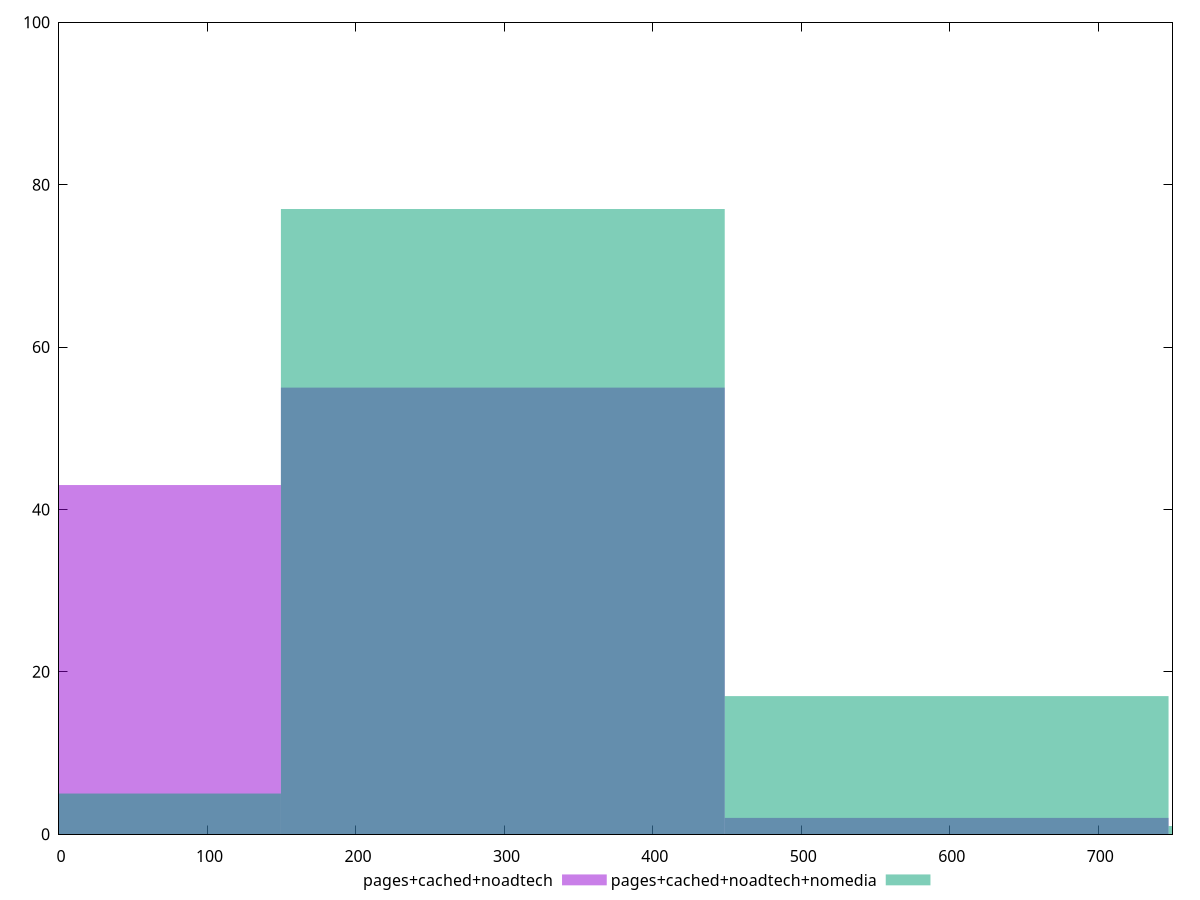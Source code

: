 reset

$pagesCachedNoadtech <<EOF
597.8715792563899 2
298.9357896281949 55
0 43
EOF

$pagesCachedNoadtechNomedia <<EOF
597.8715792563899 17
298.9357896281949 77
0 5
896.8073688845848 1
EOF

set key outside below
set boxwidth 298.9357896281949
set xrange [0:750]
set yrange [0:100]
set trange [0:100]
set style fill transparent solid 0.5 noborder
set terminal svg size 640, 500 enhanced background rgb 'white'
set output "report_00013_2021-02-09T12-04-24.940Z/unused-css-rules/comparison/histogram/2_vs_3.svg"

plot $pagesCachedNoadtech title "pages+cached+noadtech" with boxes, \
     $pagesCachedNoadtechNomedia title "pages+cached+noadtech+nomedia" with boxes

reset
